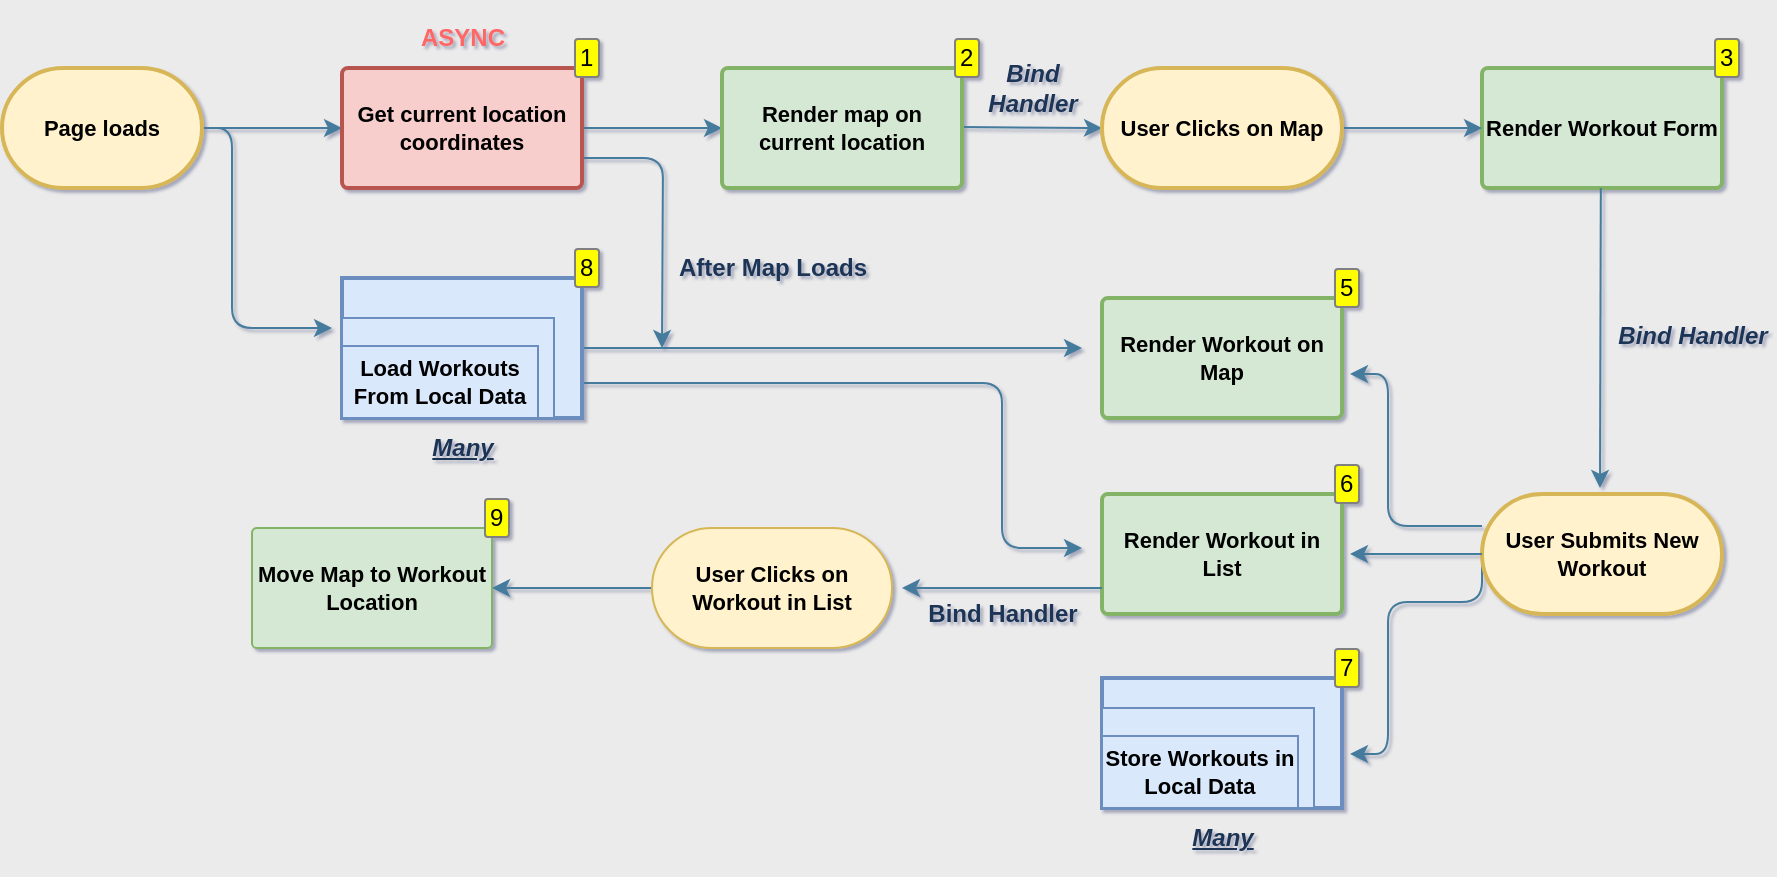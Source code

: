 <mxfile version="21.2.1" type="device">
  <diagram id="C5RBs43oDa-KdzZeNtuy" name="Page-1">
    <mxGraphModel dx="1034" dy="605" grid="1" gridSize="10" guides="1" tooltips="1" connect="1" arrows="1" fold="1" page="0" pageScale="1" pageWidth="827" pageHeight="1169" background="#EBEBEB" math="0" shadow="1">
      <root>
        <mxCell id="WIyWlLk6GJQsqaUBKTNV-0" />
        <mxCell id="WIyWlLk6GJQsqaUBKTNV-1" parent="WIyWlLk6GJQsqaUBKTNV-0" />
        <mxCell id="2YpiFR3k0A0LA5LxRxkj-2" value="" style="edgeStyle=orthogonalEdgeStyle;rounded=1;orthogonalLoop=1;jettySize=auto;html=1;labelBackgroundColor=none;strokeColor=#457B9D;fontColor=default;movable=0;resizable=0;rotatable=0;deletable=0;editable=0;locked=1;connectable=0;" parent="WIyWlLk6GJQsqaUBKTNV-1" source="2YpiFR3k0A0LA5LxRxkj-0" target="2YpiFR3k0A0LA5LxRxkj-1" edge="1">
          <mxGeometry relative="1" as="geometry" />
        </mxCell>
        <mxCell id="iBThmPdztrCWKWG5P9wv-61" style="edgeStyle=orthogonalEdgeStyle;shape=connector;rounded=1;orthogonalLoop=1;jettySize=auto;html=1;labelBackgroundColor=default;strokeColor=#457B9D;fontFamily=Helvetica;fontSize=11;fontColor=#1D3557;endArrow=classic;fillColor=#A8DADC;movable=0;resizable=0;rotatable=0;deletable=0;editable=0;locked=1;connectable=0;" parent="WIyWlLk6GJQsqaUBKTNV-1" source="2YpiFR3k0A0LA5LxRxkj-0" edge="1">
          <mxGeometry relative="1" as="geometry">
            <mxPoint x="175" y="300" as="targetPoint" />
            <Array as="points">
              <mxPoint x="125" y="200" />
              <mxPoint x="125" y="300" />
            </Array>
          </mxGeometry>
        </mxCell>
        <mxCell id="2YpiFR3k0A0LA5LxRxkj-0" value="&lt;b style=&quot;font-size: 11px;&quot;&gt;Page loads&lt;/b&gt;" style="strokeWidth=2;html=1;shape=mxgraph.flowchart.terminator;whiteSpace=wrap;movable=0;resizable=0;rotatable=0;deletable=0;editable=0;locked=1;connectable=0;rounded=1;labelBackgroundColor=none;fillColor=#fff2cc;strokeColor=#d6b656;fontSize=11;" parent="WIyWlLk6GJQsqaUBKTNV-1" vertex="1">
          <mxGeometry x="10" y="170" width="100" height="60" as="geometry" />
        </mxCell>
        <mxCell id="iBThmPdztrCWKWG5P9wv-27" value="" style="edgeStyle=orthogonalEdgeStyle;rounded=1;orthogonalLoop=1;jettySize=auto;html=1;strokeColor=#457B9D;fontColor=#1D3557;fillColor=#A8DADC;movable=0;resizable=0;rotatable=0;deletable=0;editable=0;locked=1;connectable=0;" parent="WIyWlLk6GJQsqaUBKTNV-1" source="2YpiFR3k0A0LA5LxRxkj-1" target="iBThmPdztrCWKWG5P9wv-22" edge="1">
          <mxGeometry relative="1" as="geometry" />
        </mxCell>
        <mxCell id="iBThmPdztrCWKWG5P9wv-65" style="edgeStyle=orthogonalEdgeStyle;shape=connector;rounded=1;orthogonalLoop=1;jettySize=auto;html=1;exitX=1;exitY=0.75;exitDx=0;exitDy=0;labelBackgroundColor=default;strokeColor=#457B9D;fontFamily=Helvetica;fontSize=11;fontColor=#1D3557;endArrow=classic;fillColor=#A8DADC;movable=0;resizable=0;rotatable=0;deletable=0;editable=0;locked=1;connectable=0;" parent="WIyWlLk6GJQsqaUBKTNV-1" source="2YpiFR3k0A0LA5LxRxkj-1" edge="1">
          <mxGeometry relative="1" as="geometry">
            <mxPoint x="340.0" y="310" as="targetPoint" />
          </mxGeometry>
        </mxCell>
        <mxCell id="2YpiFR3k0A0LA5LxRxkj-1" value="&lt;b style=&quot;font-size: 11px;&quot;&gt;Get current location coordinates&lt;/b&gt;" style="whiteSpace=wrap;html=1;strokeWidth=2;movable=0;resizable=0;rotatable=0;deletable=0;editable=0;locked=1;connectable=0;rounded=1;labelBackgroundColor=none;fillColor=#f8cecc;strokeColor=#b85450;arcSize=5;enumerate=1;fontSize=11;" parent="WIyWlLk6GJQsqaUBKTNV-1" vertex="1">
          <mxGeometry x="180" y="170" width="120" height="60" as="geometry" />
        </mxCell>
        <mxCell id="iBThmPdztrCWKWG5P9wv-14" value="" style="endArrow=classic;html=1;rounded=1;labelBackgroundColor=none;strokeColor=#457B9D;fontColor=default;movable=0;resizable=0;rotatable=0;deletable=0;editable=0;locked=1;connectable=0;" parent="WIyWlLk6GJQsqaUBKTNV-1" edge="1">
          <mxGeometry relative="1" as="geometry">
            <mxPoint x="490" y="199.5" as="sourcePoint" />
            <mxPoint x="560" y="200" as="targetPoint" />
          </mxGeometry>
        </mxCell>
        <mxCell id="iBThmPdztrCWKWG5P9wv-15" value="&lt;i style=&quot;font-size: 12px;&quot;&gt;&lt;b style=&quot;font-size: 12px;&quot;&gt;Bind &lt;br style=&quot;font-size: 12px;&quot;&gt;Handler&lt;/b&gt;&lt;/i&gt;" style="edgeLabel;resizable=0;html=1;align=center;verticalAlign=middle;rounded=1;labelBackgroundColor=none;fontColor=#1D3557;movable=0;rotatable=0;deletable=0;editable=0;locked=1;connectable=0;fontSize=12;" parent="iBThmPdztrCWKWG5P9wv-14" connectable="0" vertex="1">
          <mxGeometry relative="1" as="geometry">
            <mxPoint y="-20" as="offset" />
          </mxGeometry>
        </mxCell>
        <mxCell id="iBThmPdztrCWKWG5P9wv-22" value="&lt;b style=&quot;font-size: 11px;&quot;&gt;Render map on current location&lt;/b&gt;" style="whiteSpace=wrap;html=1;strokeWidth=2;movable=0;resizable=0;rotatable=0;deletable=0;editable=0;locked=1;connectable=0;rounded=1;labelBackgroundColor=none;fillColor=#d5e8d4;strokeColor=#82b366;arcSize=5;enumerate=1;fontSize=11;" parent="WIyWlLk6GJQsqaUBKTNV-1" vertex="1">
          <mxGeometry x="370" y="170" width="120" height="60" as="geometry" />
        </mxCell>
        <mxCell id="iBThmPdztrCWKWG5P9wv-24" value="&lt;b style=&quot;font-size: 11px;&quot;&gt;Render Workout Form&lt;/b&gt;" style="whiteSpace=wrap;strokeWidth=2;movable=0;resizable=0;rotatable=0;deletable=0;editable=0;locked=1;connectable=0;labelBackgroundColor=none;html=1;rounded=1;fillColor=#d5e8d4;strokeColor=#82b366;arcSize=5;enumerate=1;comic=0;enumerateValue=3;fontSize=11;" parent="WIyWlLk6GJQsqaUBKTNV-1" vertex="1">
          <mxGeometry x="750" y="170" width="120" height="60" as="geometry" />
        </mxCell>
        <mxCell id="iBThmPdztrCWKWG5P9wv-28" value="" style="edgeStyle=orthogonalEdgeStyle;rounded=1;orthogonalLoop=1;jettySize=auto;html=1;strokeColor=#457B9D;fontColor=#1D3557;fillColor=#A8DADC;movable=0;resizable=0;rotatable=0;deletable=0;editable=0;locked=1;connectable=0;" parent="WIyWlLk6GJQsqaUBKTNV-1" source="iBThmPdztrCWKWG5P9wv-26" target="iBThmPdztrCWKWG5P9wv-24" edge="1">
          <mxGeometry relative="1" as="geometry" />
        </mxCell>
        <mxCell id="iBThmPdztrCWKWG5P9wv-26" value="&lt;b style=&quot;font-size: 11px;&quot;&gt;User Clicks on Map&lt;/b&gt;" style="rounded=1;whiteSpace=wrap;html=1;strokeColor=#d6b656;fillColor=#fff2cc;arcSize=50;movable=0;resizable=0;rotatable=0;deletable=0;editable=0;locked=1;connectable=0;strokeWidth=2;fontSize=11;" parent="WIyWlLk6GJQsqaUBKTNV-1" vertex="1">
          <mxGeometry x="560" y="170" width="120" height="60" as="geometry" />
        </mxCell>
        <mxCell id="iBThmPdztrCWKWG5P9wv-29" value="&lt;b&gt;&lt;span&gt;ASYNC&lt;/span&gt;&lt;/b&gt;" style="text;html=1;align=center;verticalAlign=middle;resizable=0;points=[];autosize=1;fillColor=none;fontColor=#FF6666;strokeColor=none;strokeWidth=0;rounded=1;movable=0;rotatable=0;deletable=0;editable=0;locked=1;connectable=0;fontStyle=0;shadow=0;" parent="WIyWlLk6GJQsqaUBKTNV-1" vertex="1">
          <mxGeometry x="202" y="136" width="76" height="38" as="geometry" />
        </mxCell>
        <mxCell id="iBThmPdztrCWKWG5P9wv-30" value="" style="endArrow=classic;html=1;rounded=0;strokeColor=#457B9D;movable=0;resizable=0;rotatable=0;deletable=0;editable=0;locked=1;connectable=0;" parent="WIyWlLk6GJQsqaUBKTNV-1" edge="1">
          <mxGeometry relative="1" as="geometry">
            <mxPoint x="809.41" y="230" as="sourcePoint" />
            <mxPoint x="809" y="380" as="targetPoint" />
          </mxGeometry>
        </mxCell>
        <mxCell id="iBThmPdztrCWKWG5P9wv-31" value="&lt;b style=&quot;font-size: 12px;&quot;&gt;&lt;i style=&quot;font-size: 12px;&quot;&gt;Bind Handler&lt;/i&gt;&lt;/b&gt;" style="edgeLabel;resizable=0;html=1;align=center;verticalAlign=middle;fontSize=12;labelBackgroundColor=none;fontFamily=Helvetica;fontColor=#1D3557;movable=0;rotatable=0;deletable=0;editable=0;locked=1;connectable=0;" parent="iBThmPdztrCWKWG5P9wv-30" connectable="0" vertex="1">
          <mxGeometry relative="1" as="geometry">
            <mxPoint x="46" y="-1" as="offset" />
          </mxGeometry>
        </mxCell>
        <mxCell id="iBThmPdztrCWKWG5P9wv-35" value="" style="edgeStyle=orthogonalEdgeStyle;shape=connector;rounded=1;orthogonalLoop=1;jettySize=auto;html=1;labelBackgroundColor=default;strokeColor=#457B9D;fontFamily=Helvetica;fontSize=11;fontColor=#1D3557;endArrow=classic;fillColor=#A8DADC;" parent="WIyWlLk6GJQsqaUBKTNV-1" target="iBThmPdztrCWKWG5P9wv-34" edge="1">
          <mxGeometry relative="1" as="geometry">
            <mxPoint x="615.471" y="323" as="sourcePoint" />
          </mxGeometry>
        </mxCell>
        <mxCell id="iBThmPdztrCWKWG5P9wv-39" value="" style="edgeStyle=orthogonalEdgeStyle;shape=connector;rounded=1;orthogonalLoop=1;jettySize=auto;html=1;labelBackgroundColor=default;strokeColor=#457B9D;fontFamily=Helvetica;fontSize=11;fontColor=#1D3557;endArrow=classic;fillColor=#A8DADC;exitX=0;exitY=0.5;exitDx=0;exitDy=0;movable=0;resizable=0;rotatable=0;deletable=0;editable=0;locked=1;connectable=0;" parent="WIyWlLk6GJQsqaUBKTNV-1" source="iBThmPdztrCWKWG5P9wv-33" edge="1">
          <mxGeometry relative="1" as="geometry">
            <mxPoint x="684" y="513" as="targetPoint" />
            <Array as="points">
              <mxPoint x="750" y="437" />
              <mxPoint x="703" y="437" />
            </Array>
          </mxGeometry>
        </mxCell>
        <mxCell id="iBThmPdztrCWKWG5P9wv-33" value="&lt;b&gt;User Submits New Workout&lt;/b&gt;" style="rounded=1;whiteSpace=wrap;html=1;fontFamily=Helvetica;fontSize=11;arcSize=50;fillColor=#fff2cc;strokeColor=#d6b656;strokeWidth=2;movable=0;resizable=0;rotatable=0;deletable=0;editable=0;locked=1;connectable=0;" parent="WIyWlLk6GJQsqaUBKTNV-1" vertex="1">
          <mxGeometry x="750" y="383" width="120" height="60" as="geometry" />
        </mxCell>
        <mxCell id="iBThmPdztrCWKWG5P9wv-34" value="&lt;b&gt;Render Workout on Map&lt;/b&gt;" style="rounded=1;whiteSpace=wrap;html=1;fontFamily=Helvetica;fontSize=11;arcSize=5;fillColor=#d5e8d4;strokeColor=#82b366;strokeWidth=2;movable=0;resizable=0;rotatable=0;deletable=0;editable=0;locked=1;connectable=0;enumerate=1;enumerateValue=5;" parent="WIyWlLk6GJQsqaUBKTNV-1" vertex="1">
          <mxGeometry x="560" y="285" width="120" height="60" as="geometry" />
        </mxCell>
        <mxCell id="iBThmPdztrCWKWG5P9wv-37" value="" style="edgeStyle=orthogonalEdgeStyle;shape=connector;rounded=1;orthogonalLoop=1;jettySize=auto;html=1;labelBackgroundColor=default;strokeColor=#457B9D;fontFamily=Helvetica;fontSize=11;fontColor=#1D3557;endArrow=classic;fillColor=#A8DADC;movable=0;resizable=0;rotatable=0;deletable=0;editable=0;locked=1;connectable=0;" parent="WIyWlLk6GJQsqaUBKTNV-1" source="iBThmPdztrCWKWG5P9wv-33" edge="1">
          <mxGeometry relative="1" as="geometry">
            <mxPoint x="750" y="413" as="sourcePoint" />
            <mxPoint x="684" y="323" as="targetPoint" />
            <Array as="points">
              <mxPoint x="703" y="399" />
              <mxPoint x="703" y="323" />
            </Array>
          </mxGeometry>
        </mxCell>
        <mxCell id="iBThmPdztrCWKWG5P9wv-38" value="&lt;b&gt;Render Workout in List&lt;/b&gt;" style="rounded=1;whiteSpace=wrap;html=1;fontFamily=Helvetica;fontSize=11;arcSize=5;fillColor=#d5e8d4;strokeColor=#82b366;strokeWidth=2;movable=0;resizable=0;rotatable=0;deletable=0;editable=0;locked=1;connectable=0;enumerate=1;enumerateValue=6;" parent="WIyWlLk6GJQsqaUBKTNV-1" vertex="1">
          <mxGeometry x="560" y="383" width="120" height="60" as="geometry" />
        </mxCell>
        <mxCell id="iBThmPdztrCWKWG5P9wv-42" value="" style="endArrow=classic;html=1;rounded=1;labelBackgroundColor=default;strokeColor=#457B9D;fontFamily=Helvetica;fontSize=11;fontColor=#1D3557;fillColor=#A8DADC;shape=connector;exitX=0;exitY=0.5;exitDx=0;exitDy=0;movable=0;resizable=0;rotatable=0;deletable=0;editable=0;locked=1;connectable=0;" parent="WIyWlLk6GJQsqaUBKTNV-1" source="iBThmPdztrCWKWG5P9wv-33" edge="1">
          <mxGeometry width="50" height="50" relative="1" as="geometry">
            <mxPoint x="456" y="316" as="sourcePoint" />
            <mxPoint x="684" y="413" as="targetPoint" />
          </mxGeometry>
        </mxCell>
        <mxCell id="iBThmPdztrCWKWG5P9wv-49" value="" style="rounded=0;whiteSpace=wrap;html=1;fontFamily=Helvetica;fontSize=11;fillColor=#dae8fc;strokeColor=#6c8ebf;enumerate=1;enumerateValue=7;movable=0;resizable=0;rotatable=0;deletable=0;editable=0;locked=1;connectable=0;strokeWidth=2;" parent="WIyWlLk6GJQsqaUBKTNV-1" vertex="1">
          <mxGeometry x="560" y="475" width="120" height="65" as="geometry" />
        </mxCell>
        <mxCell id="iBThmPdztrCWKWG5P9wv-50" value="" style="rounded=0;whiteSpace=wrap;html=1;fontFamily=Helvetica;fontSize=11;fillColor=#dae8fc;strokeColor=#6c8ebf;movable=0;resizable=0;rotatable=0;deletable=0;editable=0;locked=1;connectable=0;" parent="WIyWlLk6GJQsqaUBKTNV-1" vertex="1">
          <mxGeometry x="560" y="490" width="106" height="50" as="geometry" />
        </mxCell>
        <mxCell id="iBThmPdztrCWKWG5P9wv-51" value="&lt;b&gt;Store Workouts in Local Data&lt;/b&gt;" style="rounded=0;whiteSpace=wrap;html=1;fontFamily=Helvetica;fontSize=11;fillColor=#dae8fc;strokeColor=#6c8ebf;movable=0;resizable=0;rotatable=0;deletable=0;editable=0;locked=1;connectable=0;" parent="WIyWlLk6GJQsqaUBKTNV-1" vertex="1">
          <mxGeometry x="560" y="504" width="98" height="36" as="geometry" />
        </mxCell>
        <mxCell id="iBThmPdztrCWKWG5P9wv-63" value="" style="edgeStyle=orthogonalEdgeStyle;shape=connector;rounded=1;orthogonalLoop=1;jettySize=auto;html=1;labelBackgroundColor=default;strokeColor=#457B9D;fontFamily=Helvetica;fontSize=11;fontColor=#1D3557;endArrow=classic;fillColor=#A8DADC;movable=0;resizable=0;rotatable=0;deletable=0;editable=0;locked=1;connectable=0;" parent="WIyWlLk6GJQsqaUBKTNV-1" source="iBThmPdztrCWKWG5P9wv-54" edge="1">
          <mxGeometry relative="1" as="geometry">
            <mxPoint x="550" y="310" as="targetPoint" />
          </mxGeometry>
        </mxCell>
        <mxCell id="iBThmPdztrCWKWG5P9wv-64" style="edgeStyle=orthogonalEdgeStyle;shape=connector;rounded=1;orthogonalLoop=1;jettySize=auto;html=1;exitX=1;exitY=0.75;exitDx=0;exitDy=0;labelBackgroundColor=default;strokeColor=#457B9D;fontFamily=Helvetica;fontSize=11;fontColor=#1D3557;endArrow=classic;fillColor=#A8DADC;movable=0;resizable=0;rotatable=0;deletable=0;editable=0;locked=1;connectable=0;" parent="WIyWlLk6GJQsqaUBKTNV-1" source="iBThmPdztrCWKWG5P9wv-54" edge="1">
          <mxGeometry relative="1" as="geometry">
            <mxPoint x="550" y="410" as="targetPoint" />
            <Array as="points">
              <mxPoint x="510" y="327" />
              <mxPoint x="510" y="410" />
            </Array>
          </mxGeometry>
        </mxCell>
        <mxCell id="iBThmPdztrCWKWG5P9wv-54" value="" style="rounded=0;whiteSpace=wrap;html=1;fontFamily=Helvetica;fontSize=11;fillColor=#dae8fc;strokeColor=#6c8ebf;enumerate=1;enumerateValue=8;movable=0;resizable=0;rotatable=0;deletable=0;editable=0;locked=1;connectable=0;strokeWidth=2;" parent="WIyWlLk6GJQsqaUBKTNV-1" vertex="1">
          <mxGeometry x="180" y="275" width="120" height="70" as="geometry" />
        </mxCell>
        <mxCell id="iBThmPdztrCWKWG5P9wv-56" value="&lt;b&gt;Store Workouts in Local Data&lt;/b&gt;" style="rounded=0;whiteSpace=wrap;html=1;fontFamily=Helvetica;fontSize=11;fillColor=#dae8fc;strokeColor=#6c8ebf;movable=0;resizable=0;rotatable=0;deletable=0;editable=0;locked=1;connectable=0;" parent="WIyWlLk6GJQsqaUBKTNV-1" vertex="1">
          <mxGeometry x="560" y="504" width="98" height="36" as="geometry" />
        </mxCell>
        <mxCell id="iBThmPdztrCWKWG5P9wv-58" value="" style="rounded=0;whiteSpace=wrap;html=1;fontFamily=Helvetica;fontSize=11;fillColor=#dae8fc;strokeColor=#6c8ebf;movable=0;resizable=0;rotatable=0;deletable=0;editable=0;locked=1;connectable=0;" parent="WIyWlLk6GJQsqaUBKTNV-1" vertex="1">
          <mxGeometry x="180" y="295" width="106" height="50" as="geometry" />
        </mxCell>
        <mxCell id="iBThmPdztrCWKWG5P9wv-59" value="&lt;b&gt;Load Workouts From Local Data&lt;/b&gt;" style="rounded=0;whiteSpace=wrap;html=1;fontFamily=Helvetica;fontSize=11;fillColor=#dae8fc;strokeColor=#6c8ebf;movable=0;resizable=0;rotatable=0;deletable=0;editable=0;locked=1;connectable=0;" parent="WIyWlLk6GJQsqaUBKTNV-1" vertex="1">
          <mxGeometry x="180" y="309" width="98" height="36" as="geometry" />
        </mxCell>
        <mxCell id="iBThmPdztrCWKWG5P9wv-66" value="&lt;b style=&quot;font-size: 12px;&quot;&gt;After Map Loads&lt;/b&gt;" style="text;html=1;align=center;verticalAlign=middle;resizable=0;points=[];autosize=1;strokeColor=none;fillColor=none;fontSize=12;fontFamily=Helvetica;fontColor=#1D3557;movable=0;rotatable=0;deletable=0;editable=0;locked=1;connectable=0;" parent="WIyWlLk6GJQsqaUBKTNV-1" vertex="1">
          <mxGeometry x="335" y="255" width="120" height="30" as="geometry" />
        </mxCell>
        <mxCell id="iBThmPdztrCWKWG5P9wv-77" value="" style="edgeStyle=orthogonalEdgeStyle;shape=connector;rounded=1;orthogonalLoop=1;jettySize=auto;html=1;labelBackgroundColor=default;strokeColor=#457B9D;fontFamily=Helvetica;fontSize=11;fontColor=#1D3557;endArrow=classic;fillColor=#A8DADC;movable=0;resizable=0;rotatable=0;deletable=0;editable=0;locked=1;connectable=0;" parent="WIyWlLk6GJQsqaUBKTNV-1" source="iBThmPdztrCWKWG5P9wv-72" target="iBThmPdztrCWKWG5P9wv-76" edge="1">
          <mxGeometry relative="1" as="geometry" />
        </mxCell>
        <mxCell id="iBThmPdztrCWKWG5P9wv-72" value="&lt;b&gt;User Clicks on Workout in List&lt;br&gt;&lt;/b&gt;" style="rounded=1;whiteSpace=wrap;html=1;fontFamily=Helvetica;fontSize=11;arcSize=50;fillColor=#fff2cc;strokeColor=#d6b656;movable=0;resizable=0;rotatable=0;deletable=0;editable=0;locked=1;connectable=0;" parent="WIyWlLk6GJQsqaUBKTNV-1" vertex="1">
          <mxGeometry x="335" y="400" width="120" height="60" as="geometry" />
        </mxCell>
        <mxCell id="iBThmPdztrCWKWG5P9wv-74" value="" style="endArrow=classic;html=1;rounded=1;labelBackgroundColor=default;strokeColor=#457B9D;fontFamily=Helvetica;fontSize=11;fontColor=#1D3557;fillColor=#A8DADC;shape=connector;movable=0;resizable=0;rotatable=0;deletable=0;editable=0;locked=1;connectable=0;" parent="WIyWlLk6GJQsqaUBKTNV-1" edge="1">
          <mxGeometry relative="1" as="geometry">
            <mxPoint x="560" y="430" as="sourcePoint" />
            <mxPoint x="460" y="430" as="targetPoint" />
            <Array as="points" />
          </mxGeometry>
        </mxCell>
        <mxCell id="iBThmPdztrCWKWG5P9wv-75" value="&lt;b style=&quot;font-size: 12px;&quot;&gt;&lt;font style=&quot;font-size: 12px;&quot;&gt;Bind Handler&lt;br style=&quot;font-size: 12px;&quot;&gt;&lt;/font&gt;&lt;/b&gt;" style="edgeLabel;resizable=0;html=1;align=center;verticalAlign=middle;fontFamily=Helvetica;fontSize=12;fontColor=#1D3557;labelBackgroundColor=none;movable=0;rotatable=0;deletable=0;editable=0;locked=1;connectable=0;" parent="iBThmPdztrCWKWG5P9wv-74" connectable="0" vertex="1">
          <mxGeometry relative="1" as="geometry">
            <mxPoint y="13" as="offset" />
          </mxGeometry>
        </mxCell>
        <mxCell id="iBThmPdztrCWKWG5P9wv-76" value="&lt;b&gt;Move Map to Workout Location&lt;/b&gt;" style="whiteSpace=wrap;html=1;fontSize=11;fillColor=#d5e8d4;strokeColor=#82b366;rounded=1;arcSize=4;movable=0;resizable=0;rotatable=0;deletable=0;editable=0;locked=1;connectable=0;enumerate=1;enumerateValue=9;" parent="WIyWlLk6GJQsqaUBKTNV-1" vertex="1">
          <mxGeometry x="135" y="400" width="120" height="60" as="geometry" />
        </mxCell>
        <mxCell id="iBThmPdztrCWKWG5P9wv-78" value="Many" style="text;html=1;align=center;verticalAlign=middle;resizable=0;points=[];autosize=1;strokeColor=none;fillColor=none;fontSize=12;fontFamily=Helvetica;fontColor=#1D3557;fontStyle=7;movable=0;rotatable=0;deletable=0;editable=0;locked=1;connectable=0;" parent="WIyWlLk6GJQsqaUBKTNV-1" vertex="1">
          <mxGeometry x="215" y="345" width="50" height="30" as="geometry" />
        </mxCell>
        <mxCell id="iBThmPdztrCWKWG5P9wv-79" value="Many" style="text;html=1;align=center;verticalAlign=middle;resizable=0;points=[];autosize=1;strokeColor=none;fillColor=none;fontSize=12;fontFamily=Helvetica;fontColor=#1D3557;fontStyle=7;movable=0;rotatable=0;deletable=0;editable=0;locked=1;connectable=0;" parent="WIyWlLk6GJQsqaUBKTNV-1" vertex="1">
          <mxGeometry x="595" y="540" width="50" height="30" as="geometry" />
        </mxCell>
      </root>
    </mxGraphModel>
  </diagram>
</mxfile>
